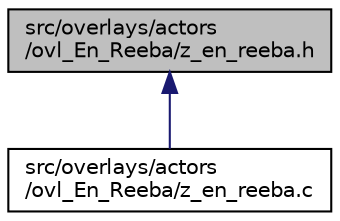 digraph "src/overlays/actors/ovl_En_Reeba/z_en_reeba.h"
{
 // LATEX_PDF_SIZE
  edge [fontname="Helvetica",fontsize="10",labelfontname="Helvetica",labelfontsize="10"];
  node [fontname="Helvetica",fontsize="10",shape=record];
  Node1 [label="src/overlays/actors\l/ovl_En_Reeba/z_en_reeba.h",height=0.2,width=0.4,color="black", fillcolor="grey75", style="filled", fontcolor="black",tooltip=" "];
  Node1 -> Node2 [dir="back",color="midnightblue",fontsize="10",style="solid",fontname="Helvetica"];
  Node2 [label="src/overlays/actors\l/ovl_En_Reeba/z_en_reeba.c",height=0.2,width=0.4,color="black", fillcolor="white", style="filled",URL="$d7/d4d/z__en__reeba_8c.html",tooltip=" "];
}
